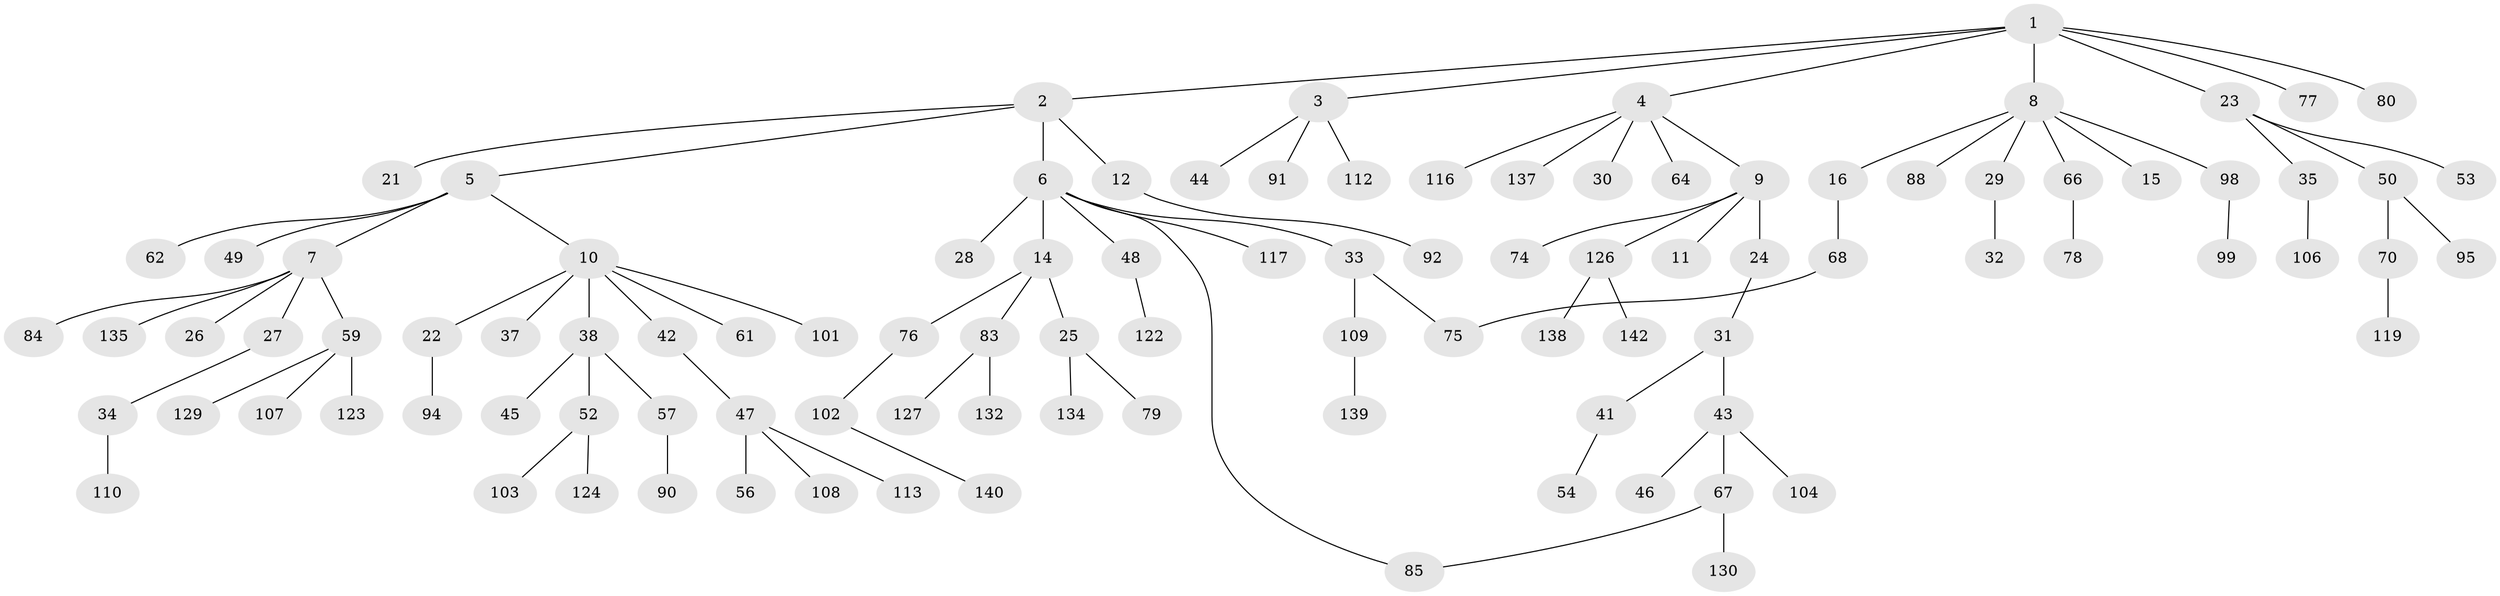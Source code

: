 // Generated by graph-tools (version 1.1) at 2025/51/02/27/25 19:51:38]
// undirected, 102 vertices, 103 edges
graph export_dot {
graph [start="1"]
  node [color=gray90,style=filled];
  1 [super="+51"];
  2;
  3 [super="+20"];
  4 [super="+19"];
  5 [super="+69"];
  6 [super="+81"];
  7 [super="+18"];
  8 [super="+13"];
  9 [super="+65"];
  10 [super="+17"];
  11;
  12 [super="+125"];
  14;
  15;
  16 [super="+111"];
  21 [super="+55"];
  22 [super="+121"];
  23 [super="+72"];
  24 [super="+105"];
  25 [super="+136"];
  26 [super="+39"];
  27 [super="+63"];
  28;
  29;
  30 [super="+60"];
  31 [super="+36"];
  32;
  33 [super="+97"];
  34 [super="+86"];
  35 [super="+73"];
  37 [super="+96"];
  38 [super="+40"];
  41;
  42 [super="+71"];
  43;
  44;
  45;
  46 [super="+133"];
  47 [super="+144"];
  48;
  49;
  50 [super="+118"];
  52 [super="+58"];
  53;
  54;
  56 [super="+143"];
  57 [super="+131"];
  59 [super="+93"];
  61;
  62;
  64;
  66 [super="+87"];
  67 [super="+82"];
  68;
  70 [super="+114"];
  74;
  75;
  76 [super="+100"];
  77 [super="+89"];
  78;
  79;
  80;
  83 [super="+120"];
  84 [super="+115"];
  85;
  88;
  90;
  91;
  92;
  94;
  95;
  98;
  99;
  101;
  102 [super="+128"];
  103;
  104;
  106;
  107;
  108;
  109;
  110;
  112;
  113;
  116;
  117;
  119;
  122;
  123;
  124;
  126 [super="+141"];
  127;
  129;
  130;
  132;
  134;
  135;
  137;
  138;
  139;
  140;
  142;
  1 -- 2;
  1 -- 3;
  1 -- 4;
  1 -- 8;
  1 -- 23;
  1 -- 80;
  1 -- 77;
  2 -- 5;
  2 -- 6;
  2 -- 12;
  2 -- 21;
  3 -- 44;
  3 -- 112;
  3 -- 91;
  4 -- 9;
  4 -- 64;
  4 -- 137;
  4 -- 116;
  4 -- 30;
  5 -- 7;
  5 -- 10;
  5 -- 49;
  5 -- 62;
  6 -- 14;
  6 -- 28;
  6 -- 33;
  6 -- 48;
  6 -- 85;
  6 -- 117;
  7 -- 26;
  7 -- 59;
  7 -- 135;
  7 -- 27;
  7 -- 84;
  8 -- 16;
  8 -- 29;
  8 -- 98;
  8 -- 66;
  8 -- 88;
  8 -- 15;
  9 -- 11;
  9 -- 24;
  9 -- 126;
  9 -- 74;
  10 -- 61;
  10 -- 101;
  10 -- 42;
  10 -- 37;
  10 -- 38;
  10 -- 22;
  12 -- 92;
  14 -- 25;
  14 -- 76;
  14 -- 83;
  16 -- 68;
  22 -- 94;
  23 -- 35;
  23 -- 50;
  23 -- 53;
  24 -- 31;
  25 -- 79;
  25 -- 134;
  27 -- 34;
  29 -- 32;
  31 -- 41;
  31 -- 43;
  33 -- 109;
  33 -- 75;
  34 -- 110;
  35 -- 106;
  38 -- 45;
  38 -- 57;
  38 -- 52;
  41 -- 54;
  42 -- 47;
  43 -- 46;
  43 -- 67;
  43 -- 104;
  47 -- 56;
  47 -- 108;
  47 -- 113;
  48 -- 122;
  50 -- 70;
  50 -- 95;
  52 -- 124;
  52 -- 103;
  57 -- 90;
  59 -- 107;
  59 -- 129;
  59 -- 123;
  66 -- 78;
  67 -- 130;
  67 -- 85;
  68 -- 75;
  70 -- 119;
  76 -- 102;
  83 -- 132;
  83 -- 127;
  98 -- 99;
  102 -- 140;
  109 -- 139;
  126 -- 138;
  126 -- 142;
}
